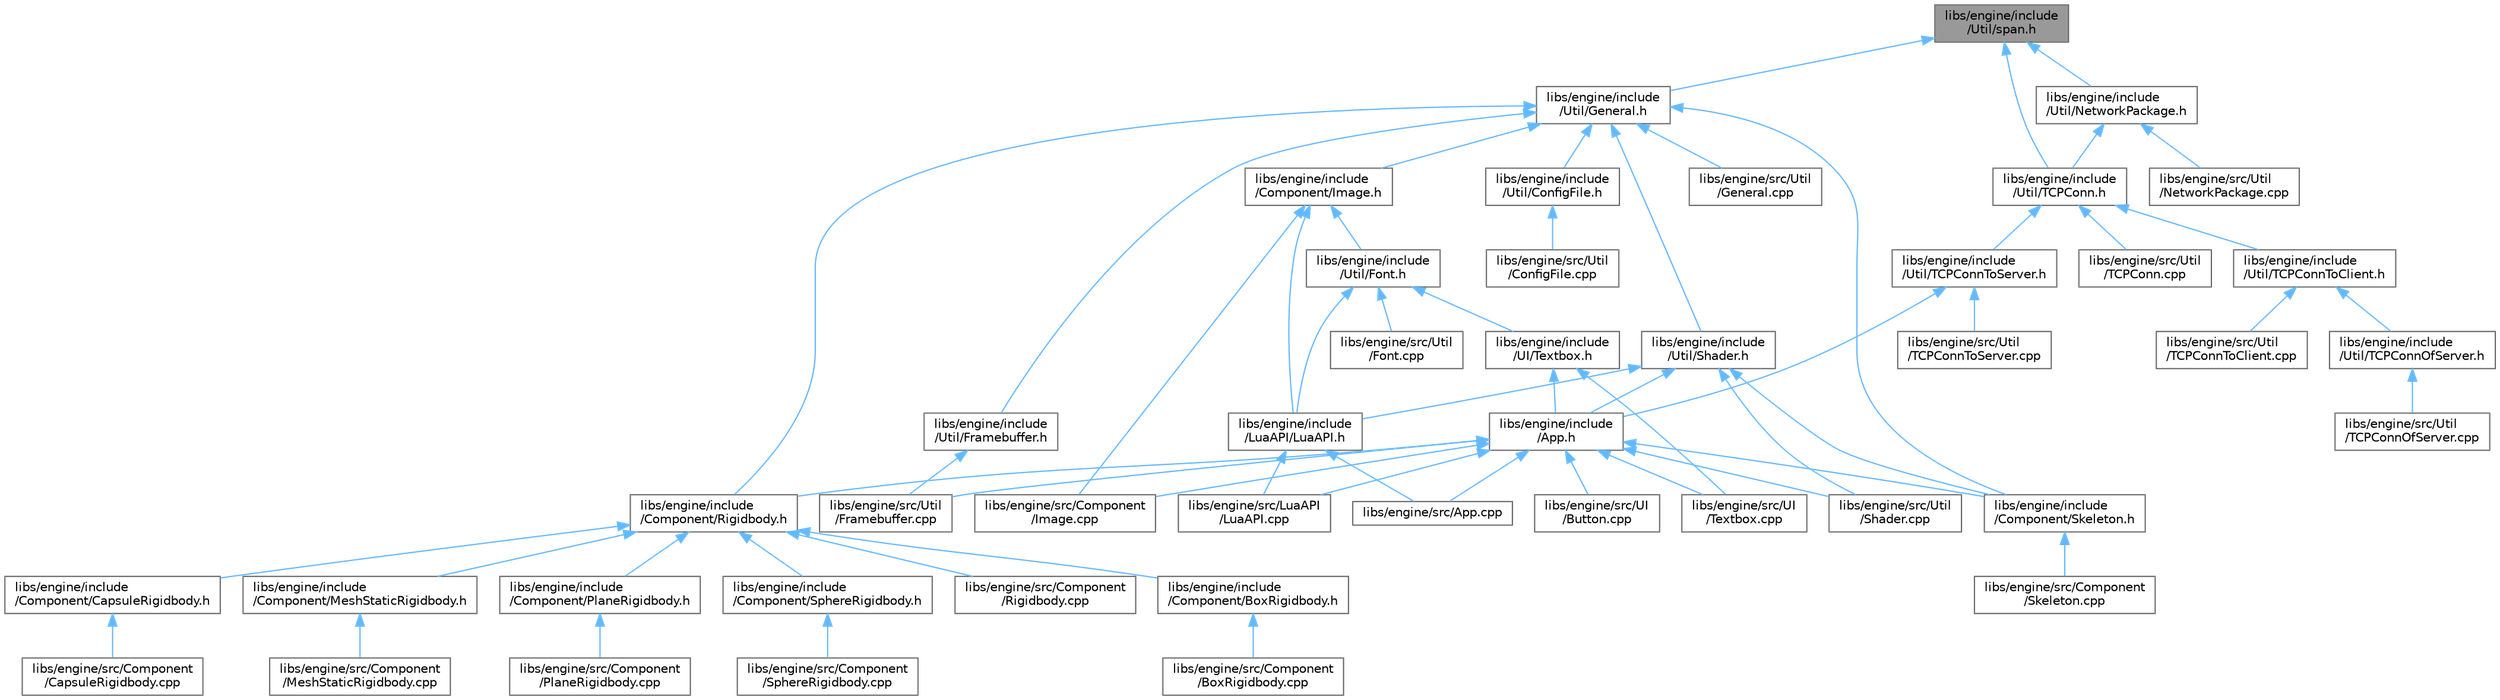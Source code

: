 digraph "libs/engine/include/Util/span.h"
{
 // LATEX_PDF_SIZE
  bgcolor="transparent";
  edge [fontname=Helvetica,fontsize=10,labelfontname=Helvetica,labelfontsize=10];
  node [fontname=Helvetica,fontsize=10,shape=box,height=0.2,width=0.4];
  Node1 [label="libs/engine/include\l/Util/span.h",height=0.2,width=0.4,color="gray40", fillcolor="grey60", style="filled", fontcolor="black",tooltip=" "];
  Node1 -> Node2 [dir="back",color="steelblue1",style="solid"];
  Node2 [label="libs/engine/include\l/Util/General.h",height=0.2,width=0.4,color="grey40", fillcolor="white", style="filled",URL="$_general_8h.html",tooltip=" "];
  Node2 -> Node3 [dir="back",color="steelblue1",style="solid"];
  Node3 [label="libs/engine/include\l/Component/Image.h",height=0.2,width=0.4,color="grey40", fillcolor="white", style="filled",URL="$_image_8h.html",tooltip=" "];
  Node3 -> Node4 [dir="back",color="steelblue1",style="solid"];
  Node4 [label="libs/engine/include\l/LuaAPI/LuaAPI.h",height=0.2,width=0.4,color="grey40", fillcolor="white", style="filled",URL="$_lua_a_p_i_8h.html",tooltip=" "];
  Node4 -> Node5 [dir="back",color="steelblue1",style="solid"];
  Node5 [label="libs/engine/src/App.cpp",height=0.2,width=0.4,color="grey40", fillcolor="white", style="filled",URL="$_app_8cpp.html",tooltip=" "];
  Node4 -> Node6 [dir="back",color="steelblue1",style="solid"];
  Node6 [label="libs/engine/src/LuaAPI\l/LuaAPI.cpp",height=0.2,width=0.4,color="grey40", fillcolor="white", style="filled",URL="$_lua_a_p_i_8cpp.html",tooltip=" "];
  Node3 -> Node7 [dir="back",color="steelblue1",style="solid"];
  Node7 [label="libs/engine/include\l/Util/Font.h",height=0.2,width=0.4,color="grey40", fillcolor="white", style="filled",URL="$_font_8h.html",tooltip=" "];
  Node7 -> Node4 [dir="back",color="steelblue1",style="solid"];
  Node7 -> Node8 [dir="back",color="steelblue1",style="solid"];
  Node8 [label="libs/engine/include\l/UI/Textbox.h",height=0.2,width=0.4,color="grey40", fillcolor="white", style="filled",URL="$_textbox_8h.html",tooltip=" "];
  Node8 -> Node9 [dir="back",color="steelblue1",style="solid"];
  Node9 [label="libs/engine/include\l/App.h",height=0.2,width=0.4,color="grey40", fillcolor="white", style="filled",URL="$_app_8h.html",tooltip=" "];
  Node9 -> Node10 [dir="back",color="steelblue1",style="solid"];
  Node10 [label="libs/engine/include\l/Component/Rigidbody.h",height=0.2,width=0.4,color="grey40", fillcolor="white", style="filled",URL="$_rigidbody_8h.html",tooltip=" "];
  Node10 -> Node11 [dir="back",color="steelblue1",style="solid"];
  Node11 [label="libs/engine/include\l/Component/BoxRigidbody.h",height=0.2,width=0.4,color="grey40", fillcolor="white", style="filled",URL="$_box_rigidbody_8h.html",tooltip=" "];
  Node11 -> Node12 [dir="back",color="steelblue1",style="solid"];
  Node12 [label="libs/engine/src/Component\l/BoxRigidbody.cpp",height=0.2,width=0.4,color="grey40", fillcolor="white", style="filled",URL="$_box_rigidbody_8cpp.html",tooltip=" "];
  Node10 -> Node13 [dir="back",color="steelblue1",style="solid"];
  Node13 [label="libs/engine/include\l/Component/CapsuleRigidbody.h",height=0.2,width=0.4,color="grey40", fillcolor="white", style="filled",URL="$_capsule_rigidbody_8h.html",tooltip=" "];
  Node13 -> Node14 [dir="back",color="steelblue1",style="solid"];
  Node14 [label="libs/engine/src/Component\l/CapsuleRigidbody.cpp",height=0.2,width=0.4,color="grey40", fillcolor="white", style="filled",URL="$_capsule_rigidbody_8cpp.html",tooltip=" "];
  Node10 -> Node15 [dir="back",color="steelblue1",style="solid"];
  Node15 [label="libs/engine/include\l/Component/MeshStaticRigidbody.h",height=0.2,width=0.4,color="grey40", fillcolor="white", style="filled",URL="$_mesh_static_rigidbody_8h.html",tooltip=" "];
  Node15 -> Node16 [dir="back",color="steelblue1",style="solid"];
  Node16 [label="libs/engine/src/Component\l/MeshStaticRigidbody.cpp",height=0.2,width=0.4,color="grey40", fillcolor="white", style="filled",URL="$_mesh_static_rigidbody_8cpp.html",tooltip=" "];
  Node10 -> Node17 [dir="back",color="steelblue1",style="solid"];
  Node17 [label="libs/engine/include\l/Component/PlaneRigidbody.h",height=0.2,width=0.4,color="grey40", fillcolor="white", style="filled",URL="$_plane_rigidbody_8h.html",tooltip=" "];
  Node17 -> Node18 [dir="back",color="steelblue1",style="solid"];
  Node18 [label="libs/engine/src/Component\l/PlaneRigidbody.cpp",height=0.2,width=0.4,color="grey40", fillcolor="white", style="filled",URL="$_plane_rigidbody_8cpp.html",tooltip=" "];
  Node10 -> Node19 [dir="back",color="steelblue1",style="solid"];
  Node19 [label="libs/engine/include\l/Component/SphereRigidbody.h",height=0.2,width=0.4,color="grey40", fillcolor="white", style="filled",URL="$_sphere_rigidbody_8h.html",tooltip=" "];
  Node19 -> Node20 [dir="back",color="steelblue1",style="solid"];
  Node20 [label="libs/engine/src/Component\l/SphereRigidbody.cpp",height=0.2,width=0.4,color="grey40", fillcolor="white", style="filled",URL="$_sphere_rigidbody_8cpp.html",tooltip=" "];
  Node10 -> Node21 [dir="back",color="steelblue1",style="solid"];
  Node21 [label="libs/engine/src/Component\l/Rigidbody.cpp",height=0.2,width=0.4,color="grey40", fillcolor="white", style="filled",URL="$_rigidbody_8cpp.html",tooltip=" "];
  Node9 -> Node22 [dir="back",color="steelblue1",style="solid"];
  Node22 [label="libs/engine/include\l/Component/Skeleton.h",height=0.2,width=0.4,color="grey40", fillcolor="white", style="filled",URL="$_skeleton_8h.html",tooltip=" "];
  Node22 -> Node23 [dir="back",color="steelblue1",style="solid"];
  Node23 [label="libs/engine/src/Component\l/Skeleton.cpp",height=0.2,width=0.4,color="grey40", fillcolor="white", style="filled",URL="$_skeleton_8cpp.html",tooltip=" "];
  Node9 -> Node5 [dir="back",color="steelblue1",style="solid"];
  Node9 -> Node24 [dir="back",color="steelblue1",style="solid"];
  Node24 [label="libs/engine/src/Component\l/Image.cpp",height=0.2,width=0.4,color="grey40", fillcolor="white", style="filled",URL="$_image_8cpp.html",tooltip=" "];
  Node9 -> Node6 [dir="back",color="steelblue1",style="solid"];
  Node9 -> Node25 [dir="back",color="steelblue1",style="solid"];
  Node25 [label="libs/engine/src/UI\l/Button.cpp",height=0.2,width=0.4,color="grey40", fillcolor="white", style="filled",URL="$_button_8cpp.html",tooltip=" "];
  Node9 -> Node26 [dir="back",color="steelblue1",style="solid"];
  Node26 [label="libs/engine/src/UI\l/Textbox.cpp",height=0.2,width=0.4,color="grey40", fillcolor="white", style="filled",URL="$_textbox_8cpp.html",tooltip=" "];
  Node9 -> Node27 [dir="back",color="steelblue1",style="solid"];
  Node27 [label="libs/engine/src/Util\l/Framebuffer.cpp",height=0.2,width=0.4,color="grey40", fillcolor="white", style="filled",URL="$_framebuffer_8cpp.html",tooltip=" "];
  Node9 -> Node28 [dir="back",color="steelblue1",style="solid"];
  Node28 [label="libs/engine/src/Util\l/Shader.cpp",height=0.2,width=0.4,color="grey40", fillcolor="white", style="filled",URL="$_shader_8cpp.html",tooltip=" "];
  Node8 -> Node26 [dir="back",color="steelblue1",style="solid"];
  Node7 -> Node29 [dir="back",color="steelblue1",style="solid"];
  Node29 [label="libs/engine/src/Util\l/Font.cpp",height=0.2,width=0.4,color="grey40", fillcolor="white", style="filled",URL="$_font_8cpp.html",tooltip=" "];
  Node3 -> Node24 [dir="back",color="steelblue1",style="solid"];
  Node2 -> Node10 [dir="back",color="steelblue1",style="solid"];
  Node2 -> Node22 [dir="back",color="steelblue1",style="solid"];
  Node2 -> Node30 [dir="back",color="steelblue1",style="solid"];
  Node30 [label="libs/engine/include\l/Util/ConfigFile.h",height=0.2,width=0.4,color="grey40", fillcolor="white", style="filled",URL="$_config_file_8h.html",tooltip=" "];
  Node30 -> Node31 [dir="back",color="steelblue1",style="solid"];
  Node31 [label="libs/engine/src/Util\l/ConfigFile.cpp",height=0.2,width=0.4,color="grey40", fillcolor="white", style="filled",URL="$_config_file_8cpp.html",tooltip=" "];
  Node2 -> Node32 [dir="back",color="steelblue1",style="solid"];
  Node32 [label="libs/engine/include\l/Util/Framebuffer.h",height=0.2,width=0.4,color="grey40", fillcolor="white", style="filled",URL="$_framebuffer_8h.html",tooltip=" "];
  Node32 -> Node27 [dir="back",color="steelblue1",style="solid"];
  Node2 -> Node33 [dir="back",color="steelblue1",style="solid"];
  Node33 [label="libs/engine/include\l/Util/Shader.h",height=0.2,width=0.4,color="grey40", fillcolor="white", style="filled",URL="$_shader_8h.html",tooltip=" "];
  Node33 -> Node9 [dir="back",color="steelblue1",style="solid"];
  Node33 -> Node22 [dir="back",color="steelblue1",style="solid"];
  Node33 -> Node4 [dir="back",color="steelblue1",style="solid"];
  Node33 -> Node28 [dir="back",color="steelblue1",style="solid"];
  Node2 -> Node34 [dir="back",color="steelblue1",style="solid"];
  Node34 [label="libs/engine/src/Util\l/General.cpp",height=0.2,width=0.4,color="grey40", fillcolor="white", style="filled",URL="$_general_8cpp.html",tooltip=" "];
  Node1 -> Node35 [dir="back",color="steelblue1",style="solid"];
  Node35 [label="libs/engine/include\l/Util/NetworkPackage.h",height=0.2,width=0.4,color="grey40", fillcolor="white", style="filled",URL="$_network_package_8h.html",tooltip=" "];
  Node35 -> Node36 [dir="back",color="steelblue1",style="solid"];
  Node36 [label="libs/engine/include\l/Util/TCPConn.h",height=0.2,width=0.4,color="grey40", fillcolor="white", style="filled",URL="$_t_c_p_conn_8h.html",tooltip=" "];
  Node36 -> Node37 [dir="back",color="steelblue1",style="solid"];
  Node37 [label="libs/engine/include\l/Util/TCPConnToClient.h",height=0.2,width=0.4,color="grey40", fillcolor="white", style="filled",URL="$_t_c_p_conn_to_client_8h.html",tooltip=" "];
  Node37 -> Node38 [dir="back",color="steelblue1",style="solid"];
  Node38 [label="libs/engine/include\l/Util/TCPConnOfServer.h",height=0.2,width=0.4,color="grey40", fillcolor="white", style="filled",URL="$_t_c_p_conn_of_server_8h.html",tooltip=" "];
  Node38 -> Node39 [dir="back",color="steelblue1",style="solid"];
  Node39 [label="libs/engine/src/Util\l/TCPConnOfServer.cpp",height=0.2,width=0.4,color="grey40", fillcolor="white", style="filled",URL="$_t_c_p_conn_of_server_8cpp.html",tooltip=" "];
  Node37 -> Node40 [dir="back",color="steelblue1",style="solid"];
  Node40 [label="libs/engine/src/Util\l/TCPConnToClient.cpp",height=0.2,width=0.4,color="grey40", fillcolor="white", style="filled",URL="$_t_c_p_conn_to_client_8cpp.html",tooltip=" "];
  Node36 -> Node41 [dir="back",color="steelblue1",style="solid"];
  Node41 [label="libs/engine/include\l/Util/TCPConnToServer.h",height=0.2,width=0.4,color="grey40", fillcolor="white", style="filled",URL="$_t_c_p_conn_to_server_8h.html",tooltip=" "];
  Node41 -> Node9 [dir="back",color="steelblue1",style="solid"];
  Node41 -> Node42 [dir="back",color="steelblue1",style="solid"];
  Node42 [label="libs/engine/src/Util\l/TCPConnToServer.cpp",height=0.2,width=0.4,color="grey40", fillcolor="white", style="filled",URL="$_t_c_p_conn_to_server_8cpp.html",tooltip=" "];
  Node36 -> Node43 [dir="back",color="steelblue1",style="solid"];
  Node43 [label="libs/engine/src/Util\l/TCPConn.cpp",height=0.2,width=0.4,color="grey40", fillcolor="white", style="filled",URL="$_t_c_p_conn_8cpp.html",tooltip=" "];
  Node35 -> Node44 [dir="back",color="steelblue1",style="solid"];
  Node44 [label="libs/engine/src/Util\l/NetworkPackage.cpp",height=0.2,width=0.4,color="grey40", fillcolor="white", style="filled",URL="$_network_package_8cpp.html",tooltip=" "];
  Node1 -> Node36 [dir="back",color="steelblue1",style="solid"];
}
